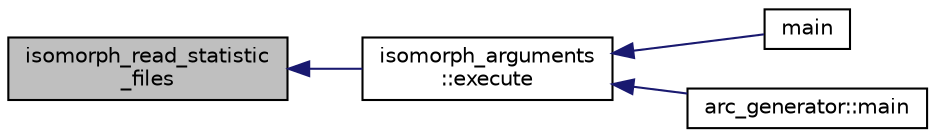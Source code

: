 digraph "isomorph_read_statistic_files"
{
  edge [fontname="Helvetica",fontsize="10",labelfontname="Helvetica",labelfontsize="10"];
  node [fontname="Helvetica",fontsize="10",shape=record];
  rankdir="LR";
  Node7006 [label="isomorph_read_statistic\l_files",height=0.2,width=0.4,color="black", fillcolor="grey75", style="filled", fontcolor="black"];
  Node7006 -> Node7007 [dir="back",color="midnightblue",fontsize="10",style="solid",fontname="Helvetica"];
  Node7007 [label="isomorph_arguments\l::execute",height=0.2,width=0.4,color="black", fillcolor="white", style="filled",URL="$d5/de4/classisomorph__arguments.html#aa85e472d14906abdd5672dc66027583e"];
  Node7007 -> Node7008 [dir="back",color="midnightblue",fontsize="10",style="solid",fontname="Helvetica"];
  Node7008 [label="main",height=0.2,width=0.4,color="black", fillcolor="white", style="filled",URL="$d1/d5e/blt__main_8_c.html#a217dbf8b442f20279ea00b898af96f52"];
  Node7007 -> Node7009 [dir="back",color="midnightblue",fontsize="10",style="solid",fontname="Helvetica"];
  Node7009 [label="arc_generator::main",height=0.2,width=0.4,color="black", fillcolor="white", style="filled",URL="$d4/d21/classarc__generator.html#ad80140b51b165dad1fe6ab232be7829a"];
}
